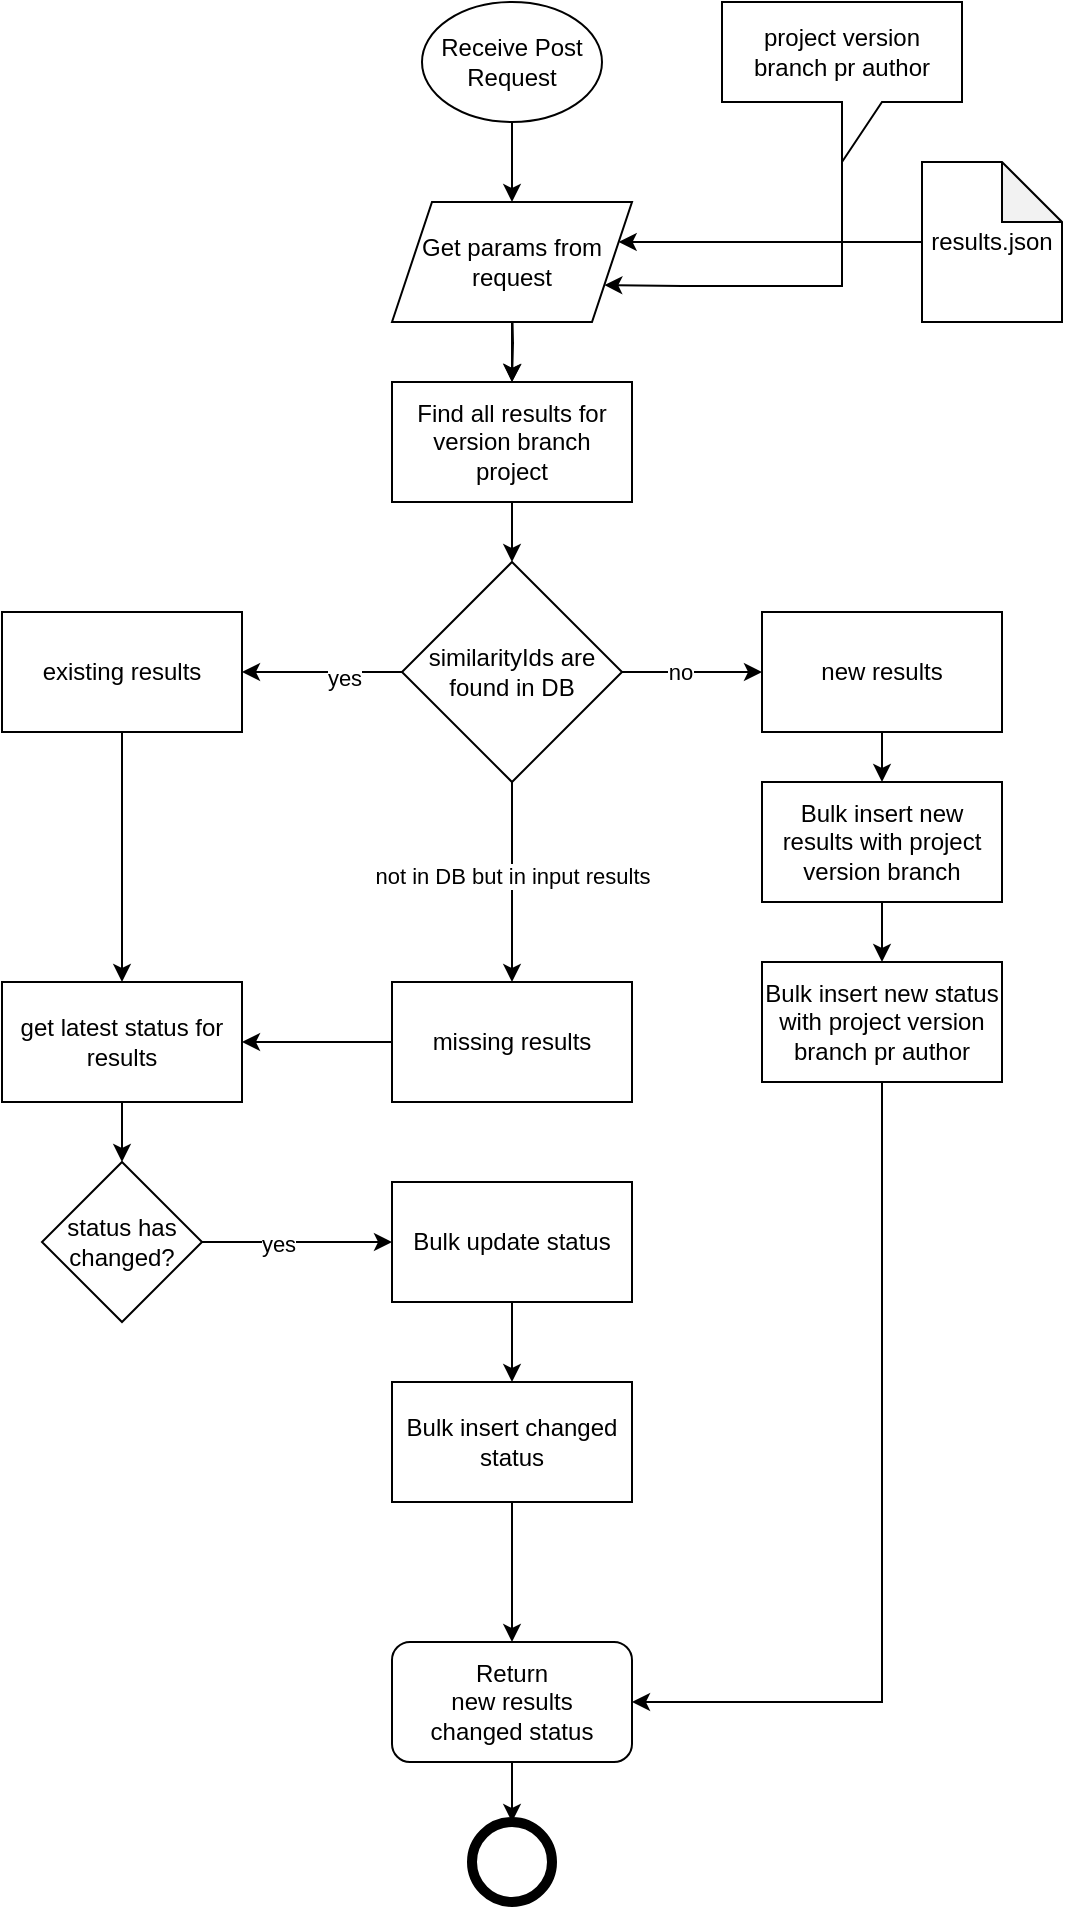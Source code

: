 <mxfile version="24.6.4" type="github" pages="3">
  <diagram name="Upload Results" id="YByiRGs1S5qQSoG0bhu4">
    <mxGraphModel dx="1418" dy="819" grid="1" gridSize="10" guides="1" tooltips="1" connect="1" arrows="1" fold="1" page="1" pageScale="1" pageWidth="850" pageHeight="1100" math="0" shadow="0">
      <root>
        <mxCell id="0" />
        <mxCell id="1" parent="0" />
        <mxCell id="QZMvqvCmCbf6V6JpCvCZ-3" style="edgeStyle=orthogonalEdgeStyle;rounded=0;orthogonalLoop=1;jettySize=auto;html=1;exitX=0.5;exitY=1;exitDx=0;exitDy=0;entryX=0.5;entryY=0;entryDx=0;entryDy=0;" parent="1" source="QZMvqvCmCbf6V6JpCvCZ-1" target="QZMvqvCmCbf6V6JpCvCZ-18" edge="1">
          <mxGeometry relative="1" as="geometry">
            <mxPoint x="425.034" y="100" as="targetPoint" />
          </mxGeometry>
        </mxCell>
        <mxCell id="QZMvqvCmCbf6V6JpCvCZ-1" value="Receive Post Request" style="ellipse;whiteSpace=wrap;html=1;" parent="1" vertex="1">
          <mxGeometry x="380" y="10" width="90" height="60" as="geometry" />
        </mxCell>
        <mxCell id="QZMvqvCmCbf6V6JpCvCZ-11" style="edgeStyle=orthogonalEdgeStyle;rounded=0;orthogonalLoop=1;jettySize=auto;html=1;entryX=0.5;entryY=0;entryDx=0;entryDy=0;" parent="1" edge="1">
          <mxGeometry relative="1" as="geometry">
            <mxPoint x="425" y="200" as="targetPoint" />
            <mxPoint x="425.034" y="160" as="sourcePoint" />
          </mxGeometry>
        </mxCell>
        <mxCell id="QZMvqvCmCbf6V6JpCvCZ-7" style="edgeStyle=orthogonalEdgeStyle;rounded=0;orthogonalLoop=1;jettySize=auto;html=1;" parent="1" source="QZMvqvCmCbf6V6JpCvCZ-4" target="QZMvqvCmCbf6V6JpCvCZ-18" edge="1">
          <mxGeometry relative="1" as="geometry">
            <mxPoint x="485" y="130" as="targetPoint" />
            <Array as="points">
              <mxPoint x="510" y="130" />
              <mxPoint x="510" y="130" />
            </Array>
          </mxGeometry>
        </mxCell>
        <mxCell id="QZMvqvCmCbf6V6JpCvCZ-4" value="results.json" style="shape=note;whiteSpace=wrap;html=1;backgroundOutline=1;darkOpacity=0.05;" parent="1" vertex="1">
          <mxGeometry x="630" y="90" width="70" height="80" as="geometry" />
        </mxCell>
        <mxCell id="QZMvqvCmCbf6V6JpCvCZ-6" value="project version branch pr author" style="shape=callout;whiteSpace=wrap;html=1;perimeter=calloutPerimeter;rotation=0;" parent="1" vertex="1">
          <mxGeometry x="530" y="10" width="120" height="80" as="geometry" />
        </mxCell>
        <mxCell id="QZMvqvCmCbf6V6JpCvCZ-8" style="edgeStyle=orthogonalEdgeStyle;rounded=0;orthogonalLoop=1;jettySize=auto;html=1;entryX=1;entryY=0.75;entryDx=0;entryDy=0;" parent="1" source="QZMvqvCmCbf6V6JpCvCZ-6" target="QZMvqvCmCbf6V6JpCvCZ-18" edge="1">
          <mxGeometry relative="1" as="geometry">
            <mxPoint x="484.04" y="153.64" as="targetPoint" />
            <Array as="points">
              <mxPoint x="590" y="152" />
              <mxPoint x="510" y="152" />
            </Array>
          </mxGeometry>
        </mxCell>
        <mxCell id="QZMvqvCmCbf6V6JpCvCZ-13" style="edgeStyle=orthogonalEdgeStyle;rounded=0;orthogonalLoop=1;jettySize=auto;html=1;exitX=0.5;exitY=1;exitDx=0;exitDy=0;" parent="1" source="QZMvqvCmCbf6V6JpCvCZ-20" target="QZMvqvCmCbf6V6JpCvCZ-12" edge="1">
          <mxGeometry relative="1" as="geometry">
            <mxPoint x="425" y="250" as="sourcePoint" />
          </mxGeometry>
        </mxCell>
        <mxCell id="QZMvqvCmCbf6V6JpCvCZ-17" style="edgeStyle=orthogonalEdgeStyle;rounded=0;orthogonalLoop=1;jettySize=auto;html=1;" parent="1" source="QZMvqvCmCbf6V6JpCvCZ-12" target="QZMvqvCmCbf6V6JpCvCZ-28" edge="1">
          <mxGeometry relative="1" as="geometry">
            <mxPoint x="320" y="345" as="targetPoint" />
          </mxGeometry>
        </mxCell>
        <mxCell id="QZMvqvCmCbf6V6JpCvCZ-22" value="yes" style="edgeLabel;html=1;align=center;verticalAlign=middle;resizable=0;points=[];" parent="QZMvqvCmCbf6V6JpCvCZ-17" vertex="1" connectable="0">
          <mxGeometry x="-0.273" y="3" relative="1" as="geometry">
            <mxPoint as="offset" />
          </mxGeometry>
        </mxCell>
        <mxCell id="QZMvqvCmCbf6V6JpCvCZ-23" style="edgeStyle=orthogonalEdgeStyle;rounded=0;orthogonalLoop=1;jettySize=auto;html=1;" parent="1" source="QZMvqvCmCbf6V6JpCvCZ-12" target="QZMvqvCmCbf6V6JpCvCZ-27" edge="1">
          <mxGeometry relative="1" as="geometry">
            <mxPoint x="520" y="345" as="targetPoint" />
          </mxGeometry>
        </mxCell>
        <mxCell id="QZMvqvCmCbf6V6JpCvCZ-24" value="no" style="edgeLabel;html=1;align=center;verticalAlign=middle;resizable=0;points=[];" parent="QZMvqvCmCbf6V6JpCvCZ-23" vertex="1" connectable="0">
          <mxGeometry x="-0.186" relative="1" as="geometry">
            <mxPoint as="offset" />
          </mxGeometry>
        </mxCell>
        <mxCell id="QZMvqvCmCbf6V6JpCvCZ-25" style="edgeStyle=orthogonalEdgeStyle;rounded=0;orthogonalLoop=1;jettySize=auto;html=1;" parent="1" source="QZMvqvCmCbf6V6JpCvCZ-12" target="QZMvqvCmCbf6V6JpCvCZ-29" edge="1">
          <mxGeometry relative="1" as="geometry">
            <mxPoint x="425" y="480" as="targetPoint" />
          </mxGeometry>
        </mxCell>
        <mxCell id="QZMvqvCmCbf6V6JpCvCZ-26" value="not in DB but in input results" style="edgeLabel;html=1;align=center;verticalAlign=middle;resizable=0;points=[];" parent="QZMvqvCmCbf6V6JpCvCZ-25" vertex="1" connectable="0">
          <mxGeometry x="-0.061" relative="1" as="geometry">
            <mxPoint as="offset" />
          </mxGeometry>
        </mxCell>
        <mxCell id="QZMvqvCmCbf6V6JpCvCZ-12" value="similarityIds are found in DB" style="rhombus;whiteSpace=wrap;html=1;" parent="1" vertex="1">
          <mxGeometry x="370" y="290" width="110" height="110" as="geometry" />
        </mxCell>
        <mxCell id="QZMvqvCmCbf6V6JpCvCZ-21" style="edgeStyle=orthogonalEdgeStyle;rounded=0;orthogonalLoop=1;jettySize=auto;html=1;" parent="1" source="QZMvqvCmCbf6V6JpCvCZ-18" target="QZMvqvCmCbf6V6JpCvCZ-20" edge="1">
          <mxGeometry relative="1" as="geometry" />
        </mxCell>
        <mxCell id="QZMvqvCmCbf6V6JpCvCZ-18" value="Get params from request" style="shape=parallelogram;perimeter=parallelogramPerimeter;whiteSpace=wrap;html=1;fixedSize=1;" parent="1" vertex="1">
          <mxGeometry x="365" y="110" width="120" height="60" as="geometry" />
        </mxCell>
        <mxCell id="QZMvqvCmCbf6V6JpCvCZ-20" value="Find all results for version branch project" style="rounded=0;whiteSpace=wrap;html=1;" parent="1" vertex="1">
          <mxGeometry x="365" y="200" width="120" height="60" as="geometry" />
        </mxCell>
        <mxCell id="QZMvqvCmCbf6V6JpCvCZ-32" style="edgeStyle=orthogonalEdgeStyle;rounded=0;orthogonalLoop=1;jettySize=auto;html=1;" parent="1" source="QZMvqvCmCbf6V6JpCvCZ-27" target="QZMvqvCmCbf6V6JpCvCZ-31" edge="1">
          <mxGeometry relative="1" as="geometry" />
        </mxCell>
        <mxCell id="QZMvqvCmCbf6V6JpCvCZ-27" value="new results" style="rounded=0;whiteSpace=wrap;html=1;" parent="1" vertex="1">
          <mxGeometry x="550" y="315" width="120" height="60" as="geometry" />
        </mxCell>
        <mxCell id="QZMvqvCmCbf6V6JpCvCZ-37" style="edgeStyle=orthogonalEdgeStyle;rounded=0;orthogonalLoop=1;jettySize=auto;html=1;" parent="1" source="QZMvqvCmCbf6V6JpCvCZ-28" target="QZMvqvCmCbf6V6JpCvCZ-36" edge="1">
          <mxGeometry relative="1" as="geometry" />
        </mxCell>
        <mxCell id="QZMvqvCmCbf6V6JpCvCZ-28" value="existing results" style="rounded=0;whiteSpace=wrap;html=1;" parent="1" vertex="1">
          <mxGeometry x="170" y="315" width="120" height="60" as="geometry" />
        </mxCell>
        <mxCell id="QZMvqvCmCbf6V6JpCvCZ-38" style="edgeStyle=orthogonalEdgeStyle;rounded=0;orthogonalLoop=1;jettySize=auto;html=1;" parent="1" source="QZMvqvCmCbf6V6JpCvCZ-29" target="QZMvqvCmCbf6V6JpCvCZ-36" edge="1">
          <mxGeometry relative="1" as="geometry" />
        </mxCell>
        <mxCell id="QZMvqvCmCbf6V6JpCvCZ-29" value="missing results" style="rounded=0;whiteSpace=wrap;html=1;" parent="1" vertex="1">
          <mxGeometry x="365" y="500" width="120" height="60" as="geometry" />
        </mxCell>
        <mxCell id="QZMvqvCmCbf6V6JpCvCZ-34" style="edgeStyle=orthogonalEdgeStyle;rounded=0;orthogonalLoop=1;jettySize=auto;html=1;" parent="1" source="QZMvqvCmCbf6V6JpCvCZ-31" target="QZMvqvCmCbf6V6JpCvCZ-33" edge="1">
          <mxGeometry relative="1" as="geometry" />
        </mxCell>
        <mxCell id="QZMvqvCmCbf6V6JpCvCZ-31" value="Bulk insert new results with project version branch" style="rounded=0;whiteSpace=wrap;html=1;" parent="1" vertex="1">
          <mxGeometry x="550" y="400" width="120" height="60" as="geometry" />
        </mxCell>
        <mxCell id="QZMvqvCmCbf6V6JpCvCZ-53" style="edgeStyle=orthogonalEdgeStyle;rounded=0;orthogonalLoop=1;jettySize=auto;html=1;entryX=1;entryY=0.5;entryDx=0;entryDy=0;" parent="1" source="QZMvqvCmCbf6V6JpCvCZ-33" target="QZMvqvCmCbf6V6JpCvCZ-51" edge="1">
          <mxGeometry relative="1" as="geometry">
            <Array as="points">
              <mxPoint x="610" y="860" />
            </Array>
          </mxGeometry>
        </mxCell>
        <mxCell id="QZMvqvCmCbf6V6JpCvCZ-33" value="Bulk insert new status&lt;div&gt;with project version branch pr author&lt;/div&gt;" style="rounded=0;whiteSpace=wrap;html=1;" parent="1" vertex="1">
          <mxGeometry x="550" y="490" width="120" height="60" as="geometry" />
        </mxCell>
        <mxCell id="QZMvqvCmCbf6V6JpCvCZ-40" style="edgeStyle=orthogonalEdgeStyle;rounded=0;orthogonalLoop=1;jettySize=auto;html=1;" parent="1" source="QZMvqvCmCbf6V6JpCvCZ-36" target="QZMvqvCmCbf6V6JpCvCZ-39" edge="1">
          <mxGeometry relative="1" as="geometry" />
        </mxCell>
        <mxCell id="QZMvqvCmCbf6V6JpCvCZ-36" value="get latest status for results" style="rounded=0;whiteSpace=wrap;html=1;" parent="1" vertex="1">
          <mxGeometry x="170" y="500" width="120" height="60" as="geometry" />
        </mxCell>
        <mxCell id="QZMvqvCmCbf6V6JpCvCZ-44" style="edgeStyle=orthogonalEdgeStyle;rounded=0;orthogonalLoop=1;jettySize=auto;html=1;" parent="1" source="QZMvqvCmCbf6V6JpCvCZ-39" target="QZMvqvCmCbf6V6JpCvCZ-47" edge="1">
          <mxGeometry relative="1" as="geometry">
            <mxPoint x="350" y="630" as="targetPoint" />
          </mxGeometry>
        </mxCell>
        <mxCell id="QZMvqvCmCbf6V6JpCvCZ-46" value="yes" style="edgeLabel;html=1;align=center;verticalAlign=middle;resizable=0;points=[];" parent="QZMvqvCmCbf6V6JpCvCZ-44" vertex="1" connectable="0">
          <mxGeometry x="-0.204" y="-1" relative="1" as="geometry">
            <mxPoint as="offset" />
          </mxGeometry>
        </mxCell>
        <mxCell id="QZMvqvCmCbf6V6JpCvCZ-39" value="status has changed?" style="rhombus;whiteSpace=wrap;html=1;" parent="1" vertex="1">
          <mxGeometry x="190" y="590" width="80" height="80" as="geometry" />
        </mxCell>
        <mxCell id="QZMvqvCmCbf6V6JpCvCZ-49" style="edgeStyle=orthogonalEdgeStyle;rounded=0;orthogonalLoop=1;jettySize=auto;html=1;" parent="1" source="QZMvqvCmCbf6V6JpCvCZ-47" target="QZMvqvCmCbf6V6JpCvCZ-48" edge="1">
          <mxGeometry relative="1" as="geometry" />
        </mxCell>
        <mxCell id="QZMvqvCmCbf6V6JpCvCZ-47" value="Bulk update status" style="rounded=0;whiteSpace=wrap;html=1;" parent="1" vertex="1">
          <mxGeometry x="365" y="600" width="120" height="60" as="geometry" />
        </mxCell>
        <mxCell id="QZMvqvCmCbf6V6JpCvCZ-52" style="edgeStyle=orthogonalEdgeStyle;rounded=0;orthogonalLoop=1;jettySize=auto;html=1;" parent="1" source="QZMvqvCmCbf6V6JpCvCZ-48" target="QZMvqvCmCbf6V6JpCvCZ-51" edge="1">
          <mxGeometry relative="1" as="geometry" />
        </mxCell>
        <mxCell id="QZMvqvCmCbf6V6JpCvCZ-48" value="Bulk insert changed status" style="rounded=0;whiteSpace=wrap;html=1;" parent="1" vertex="1">
          <mxGeometry x="365" y="700" width="120" height="60" as="geometry" />
        </mxCell>
        <mxCell id="QZMvqvCmCbf6V6JpCvCZ-55" value="" style="edgeStyle=orthogonalEdgeStyle;rounded=0;orthogonalLoop=1;jettySize=auto;html=1;" parent="1" source="QZMvqvCmCbf6V6JpCvCZ-51" target="QZMvqvCmCbf6V6JpCvCZ-54" edge="1">
          <mxGeometry relative="1" as="geometry" />
        </mxCell>
        <mxCell id="QZMvqvCmCbf6V6JpCvCZ-51" value="Return&lt;div&gt;new results&lt;/div&gt;&lt;div&gt;changed status&lt;/div&gt;" style="rounded=1;whiteSpace=wrap;html=1;" parent="1" vertex="1">
          <mxGeometry x="365" y="830" width="120" height="60" as="geometry" />
        </mxCell>
        <mxCell id="QZMvqvCmCbf6V6JpCvCZ-54" value="" style="ellipse;whiteSpace=wrap;html=1;rounded=1;fillColor=#ffffff;strokeWidth=5;strokeColor=#000000;" parent="1" vertex="1">
          <mxGeometry x="405" y="920" width="40" height="40" as="geometry" />
        </mxCell>
      </root>
    </mxGraphModel>
  </diagram>
  <diagram id="E4tVoBU792jQGEHOuDer" name="Result Summary">
    <mxGraphModel dx="1418" dy="819" grid="1" gridSize="10" guides="1" tooltips="1" connect="1" arrows="1" fold="1" page="1" pageScale="1" pageWidth="850" pageHeight="1100" math="0" shadow="0">
      <root>
        <mxCell id="0" />
        <mxCell id="1" parent="0" />
        <mxCell id="jvsuwEAypNJCetFV5SgB-3" style="edgeStyle=orthogonalEdgeStyle;rounded=0;orthogonalLoop=1;jettySize=auto;html=1;" edge="1" parent="1" source="jvsuwEAypNJCetFV5SgB-1" target="jvsuwEAypNJCetFV5SgB-2">
          <mxGeometry relative="1" as="geometry" />
        </mxCell>
        <mxCell id="jvsuwEAypNJCetFV5SgB-1" value="Receive Get Request" style="ellipse;whiteSpace=wrap;html=1;" vertex="1" parent="1">
          <mxGeometry x="365" y="10" width="120" height="80" as="geometry" />
        </mxCell>
        <mxCell id="jvsuwEAypNJCetFV5SgB-6" style="edgeStyle=orthogonalEdgeStyle;rounded=0;orthogonalLoop=1;jettySize=auto;html=1;" edge="1" parent="1" source="jvsuwEAypNJCetFV5SgB-2" target="jvsuwEAypNJCetFV5SgB-7">
          <mxGeometry relative="1" as="geometry">
            <mxPoint x="425" y="230" as="targetPoint" />
          </mxGeometry>
        </mxCell>
        <mxCell id="jvsuwEAypNJCetFV5SgB-2" value="Get params from request" style="shape=parallelogram;perimeter=parallelogramPerimeter;whiteSpace=wrap;html=1;fixedSize=1;" vertex="1" parent="1">
          <mxGeometry x="365" y="130" width="120" height="60" as="geometry" />
        </mxCell>
        <mxCell id="jvsuwEAypNJCetFV5SgB-5" style="edgeStyle=orthogonalEdgeStyle;rounded=0;orthogonalLoop=1;jettySize=auto;html=1;entryX=1;entryY=0.5;entryDx=0;entryDy=0;" edge="1" parent="1" source="jvsuwEAypNJCetFV5SgB-4" target="jvsuwEAypNJCetFV5SgB-2">
          <mxGeometry relative="1" as="geometry">
            <Array as="points">
              <mxPoint x="560" y="160" />
              <mxPoint x="560" y="160" />
            </Array>
          </mxGeometry>
        </mxCell>
        <mxCell id="jvsuwEAypNJCetFV5SgB-4" value="version branch ?pr" style="shape=callout;whiteSpace=wrap;html=1;perimeter=calloutPerimeter;" vertex="1" parent="1">
          <mxGeometry x="540" y="140" width="120" height="70" as="geometry" />
        </mxCell>
        <mxCell id="jvsuwEAypNJCetFV5SgB-10" value="" style="edgeStyle=orthogonalEdgeStyle;rounded=0;orthogonalLoop=1;jettySize=auto;html=1;" edge="1" parent="1" source="jvsuwEAypNJCetFV5SgB-7" target="jvsuwEAypNJCetFV5SgB-9">
          <mxGeometry relative="1" as="geometry" />
        </mxCell>
        <mxCell id="jvsuwEAypNJCetFV5SgB-7" value="Generate mongo aggregation pipeline" style="rounded=0;whiteSpace=wrap;html=1;" vertex="1" parent="1">
          <mxGeometry x="365" y="220" width="120" height="60" as="geometry" />
        </mxCell>
        <mxCell id="jvsuwEAypNJCetFV5SgB-12" value="" style="edgeStyle=orthogonalEdgeStyle;rounded=0;orthogonalLoop=1;jettySize=auto;html=1;" edge="1" parent="1" source="jvsuwEAypNJCetFV5SgB-9" target="jvsuwEAypNJCetFV5SgB-11">
          <mxGeometry relative="1" as="geometry" />
        </mxCell>
        <mxCell id="jvsuwEAypNJCetFV5SgB-9" value="Match status by version branch ?pr" style="whiteSpace=wrap;html=1;rounded=0;" vertex="1" parent="1">
          <mxGeometry x="365" y="310" width="120" height="60" as="geometry" />
        </mxCell>
        <mxCell id="jvsuwEAypNJCetFV5SgB-14" value="" style="edgeStyle=orthogonalEdgeStyle;rounded=0;orthogonalLoop=1;jettySize=auto;html=1;" edge="1" parent="1" source="jvsuwEAypNJCetFV5SgB-11" target="jvsuwEAypNJCetFV5SgB-13">
          <mxGeometry relative="1" as="geometry" />
        </mxCell>
        <mxCell id="jvsuwEAypNJCetFV5SgB-11" value="lookup left join result data by result id" style="whiteSpace=wrap;html=1;rounded=0;" vertex="1" parent="1">
          <mxGeometry x="365" y="400" width="120" height="60" as="geometry" />
        </mxCell>
        <mxCell id="jvsuwEAypNJCetFV5SgB-16" value="" style="edgeStyle=orthogonalEdgeStyle;rounded=0;orthogonalLoop=1;jettySize=auto;html=1;" edge="1" parent="1" source="jvsuwEAypNJCetFV5SgB-13" target="jvsuwEAypNJCetFV5SgB-15">
          <mxGeometry relative="1" as="geometry" />
        </mxCell>
        <mxCell id="jvsuwEAypNJCetFV5SgB-13" value="lookup last analysis record by result id" style="whiteSpace=wrap;html=1;rounded=0;" vertex="1" parent="1">
          <mxGeometry x="365" y="490" width="120" height="60" as="geometry" />
        </mxCell>
        <mxCell id="jvsuwEAypNJCetFV5SgB-18" value="" style="edgeStyle=orthogonalEdgeStyle;rounded=0;orthogonalLoop=1;jettySize=auto;html=1;" edge="1" parent="1" source="jvsuwEAypNJCetFV5SgB-15" target="jvsuwEAypNJCetFV5SgB-17">
          <mxGeometry relative="1" as="geometry" />
        </mxCell>
        <mxCell id="jvsuwEAypNJCetFV5SgB-15" value="unwind result and analysis data" style="whiteSpace=wrap;html=1;rounded=0;" vertex="1" parent="1">
          <mxGeometry x="365" y="580" width="120" height="60" as="geometry" />
        </mxCell>
        <mxCell id="XTr0tZBAKNCZQz81I6Xo-2" value="" style="edgeStyle=orthogonalEdgeStyle;rounded=0;orthogonalLoop=1;jettySize=auto;html=1;" edge="1" parent="1" source="jvsuwEAypNJCetFV5SgB-17" target="XTr0tZBAKNCZQz81I6Xo-1">
          <mxGeometry relative="1" as="geometry" />
        </mxCell>
        <mxCell id="jvsuwEAypNJCetFV5SgB-17" value="group by pr/project based on ?pr and calculate status summary" style="whiteSpace=wrap;html=1;rounded=0;" vertex="1" parent="1">
          <mxGeometry x="365" y="670" width="120" height="60" as="geometry" />
        </mxCell>
        <mxCell id="XTr0tZBAKNCZQz81I6Xo-4" value="" style="edgeStyle=orthogonalEdgeStyle;rounded=0;orthogonalLoop=1;jettySize=auto;html=1;" edge="1" parent="1" source="XTr0tZBAKNCZQz81I6Xo-1" target="XTr0tZBAKNCZQz81I6Xo-3">
          <mxGeometry relative="1" as="geometry" />
        </mxCell>
        <mxCell id="XTr0tZBAKNCZQz81I6Xo-1" value="return grouped&lt;div&gt;results&lt;/div&gt;" style="whiteSpace=wrap;html=1;rounded=0;" vertex="1" parent="1">
          <mxGeometry x="365" y="760" width="120" height="60" as="geometry" />
        </mxCell>
        <mxCell id="XTr0tZBAKNCZQz81I6Xo-3" value="" style="ellipse;whiteSpace=wrap;html=1;rounded=0;fillColor=#ffffff;strokeWidth=5;" vertex="1" parent="1">
          <mxGeometry x="405" y="850" width="40" height="40" as="geometry" />
        </mxCell>
      </root>
    </mxGraphModel>
  </diagram>
  <diagram id="95dz_qOUrfrsgVSxwhzE" name="Get results">
    <mxGraphModel dx="1418" dy="819" grid="1" gridSize="10" guides="1" tooltips="1" connect="1" arrows="1" fold="1" page="1" pageScale="1" pageWidth="850" pageHeight="1100" math="0" shadow="0">
      <root>
        <mxCell id="0" />
        <mxCell id="1" parent="0" />
        <mxCell id="ftJtjpPrm9_q0C4cr3a7-1" style="edgeStyle=orthogonalEdgeStyle;rounded=0;orthogonalLoop=1;jettySize=auto;html=1;" edge="1" parent="1" source="ftJtjpPrm9_q0C4cr3a7-2" target="ftJtjpPrm9_q0C4cr3a7-4">
          <mxGeometry relative="1" as="geometry" />
        </mxCell>
        <mxCell id="ftJtjpPrm9_q0C4cr3a7-2" value="Receive Get Request" style="ellipse;whiteSpace=wrap;html=1;" vertex="1" parent="1">
          <mxGeometry x="365" y="10" width="120" height="80" as="geometry" />
        </mxCell>
        <mxCell id="ftJtjpPrm9_q0C4cr3a7-3" style="edgeStyle=orthogonalEdgeStyle;rounded=0;orthogonalLoop=1;jettySize=auto;html=1;" edge="1" parent="1" source="ftJtjpPrm9_q0C4cr3a7-4" target="ftJtjpPrm9_q0C4cr3a7-8">
          <mxGeometry relative="1" as="geometry">
            <mxPoint x="425" y="230" as="targetPoint" />
          </mxGeometry>
        </mxCell>
        <mxCell id="ftJtjpPrm9_q0C4cr3a7-4" value="Get params from request" style="shape=parallelogram;perimeter=parallelogramPerimeter;whiteSpace=wrap;html=1;fixedSize=1;" vertex="1" parent="1">
          <mxGeometry x="365" y="130" width="120" height="60" as="geometry" />
        </mxCell>
        <mxCell id="ftJtjpPrm9_q0C4cr3a7-5" style="edgeStyle=orthogonalEdgeStyle;rounded=0;orthogonalLoop=1;jettySize=auto;html=1;entryX=1;entryY=0.5;entryDx=0;entryDy=0;" edge="1" parent="1" source="ftJtjpPrm9_q0C4cr3a7-6" target="ftJtjpPrm9_q0C4cr3a7-4">
          <mxGeometry relative="1" as="geometry">
            <Array as="points">
              <mxPoint x="560" y="160" />
              <mxPoint x="560" y="160" />
            </Array>
          </mxGeometry>
        </mxCell>
        <mxCell id="ftJtjpPrm9_q0C4cr3a7-6" value="version branch pr project" style="shape=callout;whiteSpace=wrap;html=1;perimeter=calloutPerimeter;" vertex="1" parent="1">
          <mxGeometry x="540" y="140" width="160" height="70" as="geometry" />
        </mxCell>
        <mxCell id="ftJtjpPrm9_q0C4cr3a7-7" value="" style="edgeStyle=orthogonalEdgeStyle;rounded=0;orthogonalLoop=1;jettySize=auto;html=1;" edge="1" parent="1" source="ftJtjpPrm9_q0C4cr3a7-8" target="ftJtjpPrm9_q0C4cr3a7-10">
          <mxGeometry relative="1" as="geometry" />
        </mxCell>
        <mxCell id="ftJtjpPrm9_q0C4cr3a7-8" value="Generate mongo aggregation pipeline" style="rounded=0;whiteSpace=wrap;html=1;" vertex="1" parent="1">
          <mxGeometry x="365" y="220" width="120" height="60" as="geometry" />
        </mxCell>
        <mxCell id="ftJtjpPrm9_q0C4cr3a7-9" value="" style="edgeStyle=orthogonalEdgeStyle;rounded=0;orthogonalLoop=1;jettySize=auto;html=1;" edge="1" parent="1" source="ftJtjpPrm9_q0C4cr3a7-10" target="ftJtjpPrm9_q0C4cr3a7-12">
          <mxGeometry relative="1" as="geometry" />
        </mxCell>
        <mxCell id="ftJtjpPrm9_q0C4cr3a7-10" value="Match status by version branch pr project" style="whiteSpace=wrap;html=1;rounded=0;" vertex="1" parent="1">
          <mxGeometry x="365" y="310" width="120" height="60" as="geometry" />
        </mxCell>
        <mxCell id="ftJtjpPrm9_q0C4cr3a7-11" value="" style="edgeStyle=orthogonalEdgeStyle;rounded=0;orthogonalLoop=1;jettySize=auto;html=1;" edge="1" parent="1" source="ftJtjpPrm9_q0C4cr3a7-12" target="ftJtjpPrm9_q0C4cr3a7-14">
          <mxGeometry relative="1" as="geometry" />
        </mxCell>
        <mxCell id="ftJtjpPrm9_q0C4cr3a7-12" value="lookup left join result data by result id" style="whiteSpace=wrap;html=1;rounded=0;" vertex="1" parent="1">
          <mxGeometry x="365" y="400" width="120" height="60" as="geometry" />
        </mxCell>
        <mxCell id="ftJtjpPrm9_q0C4cr3a7-13" value="" style="edgeStyle=orthogonalEdgeStyle;rounded=0;orthogonalLoop=1;jettySize=auto;html=1;" edge="1" parent="1" source="ftJtjpPrm9_q0C4cr3a7-14" target="ftJtjpPrm9_q0C4cr3a7-16">
          <mxGeometry relative="1" as="geometry" />
        </mxCell>
        <mxCell id="ftJtjpPrm9_q0C4cr3a7-14" value="lookup last analysis record by result id" style="whiteSpace=wrap;html=1;rounded=0;" vertex="1" parent="1">
          <mxGeometry x="365" y="490" width="120" height="60" as="geometry" />
        </mxCell>
        <mxCell id="ftJtjpPrm9_q0C4cr3a7-15" value="" style="edgeStyle=orthogonalEdgeStyle;rounded=0;orthogonalLoop=1;jettySize=auto;html=1;" edge="1" parent="1" source="ftJtjpPrm9_q0C4cr3a7-16" target="ftJtjpPrm9_q0C4cr3a7-20">
          <mxGeometry relative="1" as="geometry">
            <mxPoint x="425" y="670" as="targetPoint" />
          </mxGeometry>
        </mxCell>
        <mxCell id="ftJtjpPrm9_q0C4cr3a7-16" value="unwind result and analysis data" style="whiteSpace=wrap;html=1;rounded=0;" vertex="1" parent="1">
          <mxGeometry x="365" y="580" width="120" height="60" as="geometry" />
        </mxCell>
        <mxCell id="ftJtjpPrm9_q0C4cr3a7-19" value="" style="edgeStyle=orthogonalEdgeStyle;rounded=0;orthogonalLoop=1;jettySize=auto;html=1;" edge="1" parent="1" source="ftJtjpPrm9_q0C4cr3a7-20" target="ftJtjpPrm9_q0C4cr3a7-21">
          <mxGeometry relative="1" as="geometry" />
        </mxCell>
        <mxCell id="ftJtjpPrm9_q0C4cr3a7-20" value="&lt;div&gt;return joined results&lt;/div&gt;" style="whiteSpace=wrap;html=1;rounded=0;" vertex="1" parent="1">
          <mxGeometry x="365" y="670" width="120" height="60" as="geometry" />
        </mxCell>
        <mxCell id="ftJtjpPrm9_q0C4cr3a7-21" value="" style="ellipse;whiteSpace=wrap;html=1;rounded=0;fillColor=#ffffff;strokeWidth=5;" vertex="1" parent="1">
          <mxGeometry x="405" y="760" width="40" height="40" as="geometry" />
        </mxCell>
      </root>
    </mxGraphModel>
  </diagram>
</mxfile>

